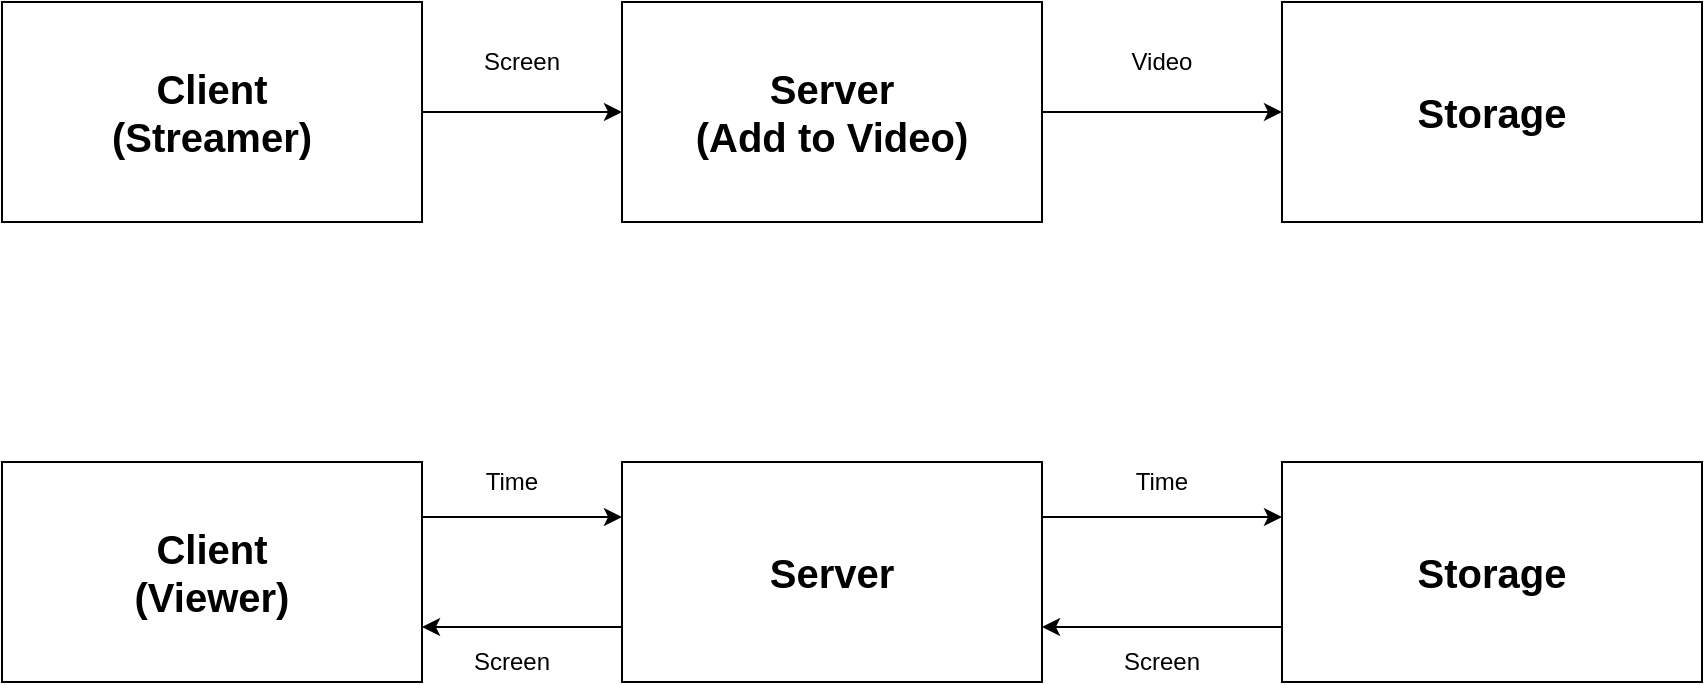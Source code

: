 <mxfile version="13.7.6" type="device"><diagram id="gTAa_VRVPlTjCml9hYS2" name="Page-1"><mxGraphModel dx="1422" dy="745" grid="0" gridSize="10" guides="1" tooltips="1" connect="1" arrows="1" fold="1" page="0" pageScale="1" pageWidth="827" pageHeight="1169" math="0" shadow="0"><root><mxCell id="0"/><mxCell id="1" parent="0"/><mxCell id="TBLdGVir5Cs4tVQeo6Br-2" style="edgeStyle=orthogonalEdgeStyle;rounded=0;orthogonalLoop=1;jettySize=auto;html=1;exitX=1;exitY=0.5;exitDx=0;exitDy=0;" edge="1" parent="1" source="TBLdGVir5Cs4tVQeo6Br-1"><mxGeometry relative="1" as="geometry"><mxPoint x="340" y="285" as="targetPoint"/></mxGeometry></mxCell><mxCell id="TBLdGVir5Cs4tVQeo6Br-1" value="&lt;font style=&quot;font-size: 20px&quot;&gt;&lt;b&gt;Client&lt;br&gt;(Streamer)&lt;br&gt;&lt;/b&gt;&lt;/font&gt;" style="rounded=0;whiteSpace=wrap;html=1;" vertex="1" parent="1"><mxGeometry x="30" y="230" width="210" height="110" as="geometry"/></mxCell><mxCell id="TBLdGVir5Cs4tVQeo6Br-4" value="Screen" style="text;html=1;strokeColor=none;fillColor=none;align=center;verticalAlign=middle;whiteSpace=wrap;rounded=0;" vertex="1" parent="1"><mxGeometry x="260" y="250" width="60" height="20" as="geometry"/></mxCell><mxCell id="TBLdGVir5Cs4tVQeo6Br-9" style="edgeStyle=orthogonalEdgeStyle;rounded=0;orthogonalLoop=1;jettySize=auto;html=1;exitX=1;exitY=0.5;exitDx=0;exitDy=0;" edge="1" parent="1" source="TBLdGVir5Cs4tVQeo6Br-6" target="TBLdGVir5Cs4tVQeo6Br-8"><mxGeometry relative="1" as="geometry"/></mxCell><mxCell id="TBLdGVir5Cs4tVQeo6Br-6" value="&lt;font style=&quot;font-size: 20px&quot;&gt;&lt;b&gt;Server&lt;br&gt;(Add to Video)&lt;br&gt;&lt;/b&gt;&lt;/font&gt;" style="rounded=0;whiteSpace=wrap;html=1;" vertex="1" parent="1"><mxGeometry x="340" y="230" width="210" height="110" as="geometry"/></mxCell><mxCell id="TBLdGVir5Cs4tVQeo6Br-8" value="&lt;font style=&quot;font-size: 20px&quot;&gt;&lt;b&gt;Storage&lt;br&gt;&lt;/b&gt;&lt;/font&gt;" style="rounded=0;whiteSpace=wrap;html=1;" vertex="1" parent="1"><mxGeometry x="670" y="230" width="210" height="110" as="geometry"/></mxCell><mxCell id="TBLdGVir5Cs4tVQeo6Br-10" value="Video" style="text;html=1;strokeColor=none;fillColor=none;align=center;verticalAlign=middle;whiteSpace=wrap;rounded=0;" vertex="1" parent="1"><mxGeometry x="580" y="250" width="60" height="20" as="geometry"/></mxCell><mxCell id="TBLdGVir5Cs4tVQeo6Br-19" style="edgeStyle=orthogonalEdgeStyle;rounded=0;orthogonalLoop=1;jettySize=auto;html=1;exitX=0;exitY=0.75;exitDx=0;exitDy=0;entryX=1;entryY=0.75;entryDx=0;entryDy=0;" edge="1" parent="1" source="TBLdGVir5Cs4tVQeo6Br-12" target="TBLdGVir5Cs4tVQeo6Br-14"><mxGeometry relative="1" as="geometry"/></mxCell><mxCell id="TBLdGVir5Cs4tVQeo6Br-22" style="edgeStyle=orthogonalEdgeStyle;rounded=0;orthogonalLoop=1;jettySize=auto;html=1;exitX=1;exitY=0.25;exitDx=0;exitDy=0;entryX=0;entryY=0.25;entryDx=0;entryDy=0;" edge="1" parent="1" source="TBLdGVir5Cs4tVQeo6Br-12" target="TBLdGVir5Cs4tVQeo6Br-21"><mxGeometry relative="1" as="geometry"/></mxCell><mxCell id="TBLdGVir5Cs4tVQeo6Br-12" value="&lt;font style=&quot;font-size: 20px&quot;&gt;&lt;b&gt;Server&lt;br&gt;&lt;/b&gt;&lt;/font&gt;" style="rounded=0;whiteSpace=wrap;html=1;" vertex="1" parent="1"><mxGeometry x="340" y="460" width="210" height="110" as="geometry"/></mxCell><mxCell id="TBLdGVir5Cs4tVQeo6Br-18" style="edgeStyle=orthogonalEdgeStyle;rounded=0;orthogonalLoop=1;jettySize=auto;html=1;exitX=1;exitY=0.25;exitDx=0;exitDy=0;entryX=0;entryY=0.25;entryDx=0;entryDy=0;" edge="1" parent="1" source="TBLdGVir5Cs4tVQeo6Br-14" target="TBLdGVir5Cs4tVQeo6Br-12"><mxGeometry relative="1" as="geometry"/></mxCell><mxCell id="TBLdGVir5Cs4tVQeo6Br-14" value="&lt;font style=&quot;font-size: 20px&quot;&gt;&lt;b&gt;Client&lt;br&gt;(Viewer)&lt;br&gt;&lt;/b&gt;&lt;/font&gt;" style="rounded=0;whiteSpace=wrap;html=1;" vertex="1" parent="1"><mxGeometry x="30" y="460" width="210" height="110" as="geometry"/></mxCell><mxCell id="TBLdGVir5Cs4tVQeo6Br-16" value="Time" style="text;html=1;strokeColor=none;fillColor=none;align=center;verticalAlign=middle;whiteSpace=wrap;rounded=0;" vertex="1" parent="1"><mxGeometry x="260" y="460" width="50" height="20" as="geometry"/></mxCell><mxCell id="TBLdGVir5Cs4tVQeo6Br-17" value="Screen" style="text;html=1;strokeColor=none;fillColor=none;align=center;verticalAlign=middle;whiteSpace=wrap;rounded=0;" vertex="1" parent="1"><mxGeometry x="265" y="550" width="40" height="20" as="geometry"/></mxCell><mxCell id="TBLdGVir5Cs4tVQeo6Br-23" style="edgeStyle=orthogonalEdgeStyle;rounded=0;orthogonalLoop=1;jettySize=auto;html=1;exitX=0;exitY=0.75;exitDx=0;exitDy=0;entryX=1;entryY=0.75;entryDx=0;entryDy=0;" edge="1" parent="1" source="TBLdGVir5Cs4tVQeo6Br-21" target="TBLdGVir5Cs4tVQeo6Br-12"><mxGeometry relative="1" as="geometry"/></mxCell><mxCell id="TBLdGVir5Cs4tVQeo6Br-21" value="&lt;font style=&quot;font-size: 20px&quot;&gt;&lt;b&gt;Storage&lt;br&gt;&lt;/b&gt;&lt;/font&gt;" style="rounded=0;whiteSpace=wrap;html=1;" vertex="1" parent="1"><mxGeometry x="670" y="460" width="210" height="110" as="geometry"/></mxCell><mxCell id="TBLdGVir5Cs4tVQeo6Br-24" value="Time" style="text;html=1;strokeColor=none;fillColor=none;align=center;verticalAlign=middle;whiteSpace=wrap;rounded=0;" vertex="1" parent="1"><mxGeometry x="580" y="460" width="60" height="20" as="geometry"/></mxCell><mxCell id="TBLdGVir5Cs4tVQeo6Br-25" value="Screen" style="text;html=1;strokeColor=none;fillColor=none;align=center;verticalAlign=middle;whiteSpace=wrap;rounded=0;" vertex="1" parent="1"><mxGeometry x="580" y="550" width="60" height="20" as="geometry"/></mxCell></root></mxGraphModel></diagram></mxfile>